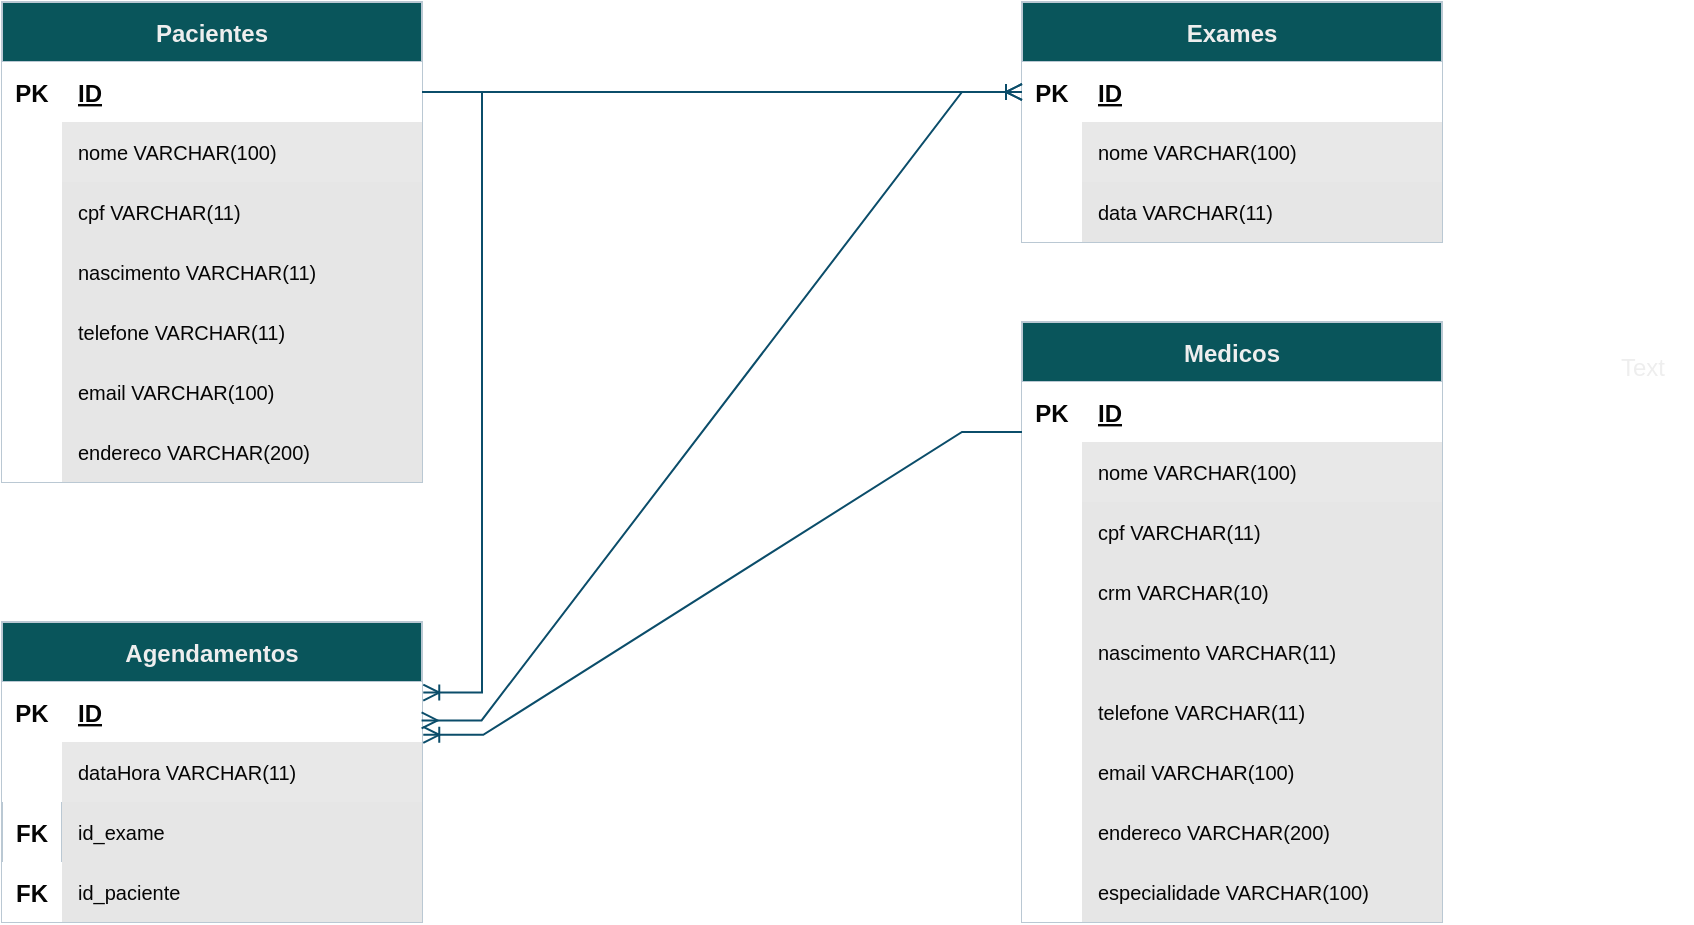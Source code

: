 <mxfile version="21.6.6" type="device">
  <diagram id="R2lEEEUBdFMjLlhIrx00" name="Page-1">
    <mxGraphModel dx="989" dy="530" grid="1" gridSize="10" guides="1" tooltips="1" connect="1" arrows="1" fold="1" page="1" pageScale="1" pageWidth="850" pageHeight="1100" math="0" shadow="0" extFonts="Permanent Marker^https://fonts.googleapis.com/css?family=Permanent+Marker">
      <root>
        <mxCell id="0" />
        <mxCell id="1" parent="0" />
        <mxCell id="C-vyLk0tnHw3VtMMgP7b-23" value="Pacientes" style="shape=table;startSize=30;container=1;collapsible=1;childLayout=tableLayout;fixedRows=1;rowLines=0;fontStyle=1;align=center;resizeLast=1;labelBackgroundColor=none;fillColor=#09555B;strokeColor=#BAC8D3;fontColor=#EEEEEE;" parent="1" vertex="1">
          <mxGeometry x="30" y="40" width="210" height="240" as="geometry">
            <mxRectangle x="30" y="40" width="100" height="30" as="alternateBounds" />
          </mxGeometry>
        </mxCell>
        <mxCell id="C-vyLk0tnHw3VtMMgP7b-24" value="" style="shape=partialRectangle;collapsible=0;dropTarget=0;pointerEvents=0;fillColor=none;points=[[0,0.5],[1,0.5]];portConstraint=eastwest;top=0;left=0;right=0;bottom=1;labelBackgroundColor=none;strokeColor=#BAC8D3;fontColor=#050505;" parent="C-vyLk0tnHw3VtMMgP7b-23" vertex="1">
          <mxGeometry y="30" width="210" height="30" as="geometry" />
        </mxCell>
        <mxCell id="C-vyLk0tnHw3VtMMgP7b-25" value="PK" style="shape=partialRectangle;overflow=hidden;connectable=0;fillColor=default;top=0;left=0;bottom=0;right=0;fontStyle=1;labelBackgroundColor=none;strokeColor=#BAC8D3;fontColor=#050505;" parent="C-vyLk0tnHw3VtMMgP7b-24" vertex="1">
          <mxGeometry width="30" height="30" as="geometry">
            <mxRectangle width="30" height="30" as="alternateBounds" />
          </mxGeometry>
        </mxCell>
        <mxCell id="C-vyLk0tnHw3VtMMgP7b-26" value="ID" style="shape=partialRectangle;overflow=hidden;connectable=0;fillColor=#FFFFFF;top=0;left=0;bottom=0;right=0;align=left;spacingLeft=6;fontStyle=5;labelBackgroundColor=none;strokeColor=#BAC8D3;fontColor=#030303;" parent="C-vyLk0tnHw3VtMMgP7b-24" vertex="1">
          <mxGeometry x="30" width="180" height="30" as="geometry">
            <mxRectangle width="180" height="30" as="alternateBounds" />
          </mxGeometry>
        </mxCell>
        <mxCell id="C-vyLk0tnHw3VtMMgP7b-27" value="" style="shape=partialRectangle;collapsible=0;dropTarget=0;pointerEvents=0;fillColor=none;points=[[0,0.5],[1,0.5]];portConstraint=eastwest;top=0;left=0;right=0;bottom=0;labelBackgroundColor=none;strokeColor=#BAC8D3;fontColor=#EEEEEE;" parent="C-vyLk0tnHw3VtMMgP7b-23" vertex="1">
          <mxGeometry y="60" width="210" height="30" as="geometry" />
        </mxCell>
        <mxCell id="C-vyLk0tnHw3VtMMgP7b-28" value="" style="shape=partialRectangle;overflow=hidden;connectable=0;fillColor=default;top=0;left=0;bottom=0;right=0;labelBackgroundColor=none;strokeColor=#BAC8D3;fontColor=#EEEEEE;" parent="C-vyLk0tnHw3VtMMgP7b-27" vertex="1">
          <mxGeometry width="30" height="30" as="geometry">
            <mxRectangle width="30" height="30" as="alternateBounds" />
          </mxGeometry>
        </mxCell>
        <mxCell id="C-vyLk0tnHw3VtMMgP7b-29" value="nome VARCHAR(100)" style="shape=partialRectangle;overflow=hidden;connectable=0;fillColor=#E8E8E8;top=0;left=0;bottom=0;right=0;align=left;spacingLeft=6;labelBackgroundColor=none;strokeColor=#BAC8D3;fontColor=#050505;labelBorderColor=none;strokeWidth=1;fontSize=10;" parent="C-vyLk0tnHw3VtMMgP7b-27" vertex="1">
          <mxGeometry x="30" width="180" height="30" as="geometry">
            <mxRectangle width="180" height="30" as="alternateBounds" />
          </mxGeometry>
        </mxCell>
        <mxCell id="qPftX9cF_MReuQcQceMw-24" value="" style="shape=partialRectangle;collapsible=0;dropTarget=0;pointerEvents=0;fillColor=none;points=[[0,0.5],[1,0.5]];portConstraint=eastwest;top=0;left=0;right=0;bottom=0;labelBackgroundColor=none;strokeColor=#BAC8D3;fontColor=#EEEEEE;" vertex="1" parent="C-vyLk0tnHw3VtMMgP7b-23">
          <mxGeometry y="90" width="210" height="30" as="geometry" />
        </mxCell>
        <mxCell id="qPftX9cF_MReuQcQceMw-25" value="" style="shape=partialRectangle;overflow=hidden;connectable=0;fillColor=default;top=0;left=0;bottom=0;right=0;labelBackgroundColor=none;strokeColor=#BAC8D3;fontColor=#EEEEEE;" vertex="1" parent="qPftX9cF_MReuQcQceMw-24">
          <mxGeometry width="30" height="30" as="geometry">
            <mxRectangle width="30" height="30" as="alternateBounds" />
          </mxGeometry>
        </mxCell>
        <mxCell id="qPftX9cF_MReuQcQceMw-26" value="cpf VARCHAR(11)" style="shape=partialRectangle;overflow=hidden;connectable=0;fillColor=#E6E6E6;top=0;left=0;bottom=0;right=0;align=left;spacingLeft=6;labelBackgroundColor=none;strokeColor=#CCCCCC;fontColor=#050505;fontSize=10;" vertex="1" parent="qPftX9cF_MReuQcQceMw-24">
          <mxGeometry x="30" width="180" height="30" as="geometry">
            <mxRectangle width="180" height="30" as="alternateBounds" />
          </mxGeometry>
        </mxCell>
        <mxCell id="qPftX9cF_MReuQcQceMw-30" value="" style="shape=partialRectangle;collapsible=0;dropTarget=0;pointerEvents=0;fillColor=none;points=[[0,0.5],[1,0.5]];portConstraint=eastwest;top=0;left=0;right=0;bottom=0;labelBackgroundColor=none;strokeColor=#BAC8D3;fontColor=#EEEEEE;" vertex="1" parent="C-vyLk0tnHw3VtMMgP7b-23">
          <mxGeometry y="120" width="210" height="30" as="geometry" />
        </mxCell>
        <mxCell id="qPftX9cF_MReuQcQceMw-31" value="" style="shape=partialRectangle;overflow=hidden;connectable=0;fillColor=default;top=0;left=0;bottom=0;right=0;labelBackgroundColor=none;strokeColor=#BAC8D3;fontColor=#EEEEEE;" vertex="1" parent="qPftX9cF_MReuQcQceMw-30">
          <mxGeometry width="30" height="30" as="geometry">
            <mxRectangle width="30" height="30" as="alternateBounds" />
          </mxGeometry>
        </mxCell>
        <mxCell id="qPftX9cF_MReuQcQceMw-32" value="nascimento VARCHAR(11)" style="shape=partialRectangle;overflow=hidden;connectable=0;fillColor=#E6E6E6;top=0;left=0;bottom=0;right=0;align=left;spacingLeft=6;labelBackgroundColor=none;strokeColor=#CCCCCC;fontColor=#050505;fontSize=10;" vertex="1" parent="qPftX9cF_MReuQcQceMw-30">
          <mxGeometry x="30" width="180" height="30" as="geometry">
            <mxRectangle width="180" height="30" as="alternateBounds" />
          </mxGeometry>
        </mxCell>
        <mxCell id="qPftX9cF_MReuQcQceMw-33" value="" style="shape=partialRectangle;collapsible=0;dropTarget=0;pointerEvents=0;fillColor=none;points=[[0,0.5],[1,0.5]];portConstraint=eastwest;top=0;left=0;right=0;bottom=0;labelBackgroundColor=none;strokeColor=#BAC8D3;fontColor=#EEEEEE;" vertex="1" parent="C-vyLk0tnHw3VtMMgP7b-23">
          <mxGeometry y="150" width="210" height="30" as="geometry" />
        </mxCell>
        <mxCell id="qPftX9cF_MReuQcQceMw-34" value="" style="shape=partialRectangle;overflow=hidden;connectable=0;fillColor=default;top=0;left=0;bottom=0;right=0;labelBackgroundColor=none;strokeColor=#BAC8D3;fontColor=#EEEEEE;" vertex="1" parent="qPftX9cF_MReuQcQceMw-33">
          <mxGeometry width="30" height="30" as="geometry">
            <mxRectangle width="30" height="30" as="alternateBounds" />
          </mxGeometry>
        </mxCell>
        <mxCell id="qPftX9cF_MReuQcQceMw-35" value="telefone VARCHAR(11)" style="shape=partialRectangle;overflow=hidden;connectable=0;fillColor=#E6E6E6;top=0;left=0;bottom=0;right=0;align=left;spacingLeft=6;labelBackgroundColor=none;strokeColor=#CCCCCC;fontColor=#050505;fontSize=10;" vertex="1" parent="qPftX9cF_MReuQcQceMw-33">
          <mxGeometry x="30" width="180" height="30" as="geometry">
            <mxRectangle width="180" height="30" as="alternateBounds" />
          </mxGeometry>
        </mxCell>
        <mxCell id="qPftX9cF_MReuQcQceMw-36" value="" style="shape=partialRectangle;collapsible=0;dropTarget=0;pointerEvents=0;fillColor=none;points=[[0,0.5],[1,0.5]];portConstraint=eastwest;top=0;left=0;right=0;bottom=0;labelBackgroundColor=none;strokeColor=#BAC8D3;fontColor=#EEEEEE;" vertex="1" parent="C-vyLk0tnHw3VtMMgP7b-23">
          <mxGeometry y="180" width="210" height="30" as="geometry" />
        </mxCell>
        <mxCell id="qPftX9cF_MReuQcQceMw-37" value="" style="shape=partialRectangle;overflow=hidden;connectable=0;fillColor=default;top=0;left=0;bottom=0;right=0;labelBackgroundColor=none;strokeColor=#BAC8D3;fontColor=#EEEEEE;" vertex="1" parent="qPftX9cF_MReuQcQceMw-36">
          <mxGeometry width="30" height="30" as="geometry">
            <mxRectangle width="30" height="30" as="alternateBounds" />
          </mxGeometry>
        </mxCell>
        <mxCell id="qPftX9cF_MReuQcQceMw-38" value="email VARCHAR(100)" style="shape=partialRectangle;overflow=hidden;connectable=0;fillColor=#E6E6E6;top=0;left=0;bottom=0;right=0;align=left;spacingLeft=6;labelBackgroundColor=none;strokeColor=#CCCCCC;fontColor=#050505;fontSize=10;" vertex="1" parent="qPftX9cF_MReuQcQceMw-36">
          <mxGeometry x="30" width="180" height="30" as="geometry">
            <mxRectangle width="180" height="30" as="alternateBounds" />
          </mxGeometry>
        </mxCell>
        <mxCell id="qPftX9cF_MReuQcQceMw-39" value="" style="shape=partialRectangle;collapsible=0;dropTarget=0;pointerEvents=0;fillColor=none;points=[[0,0.5],[1,0.5]];portConstraint=eastwest;top=0;left=0;right=0;bottom=0;labelBackgroundColor=none;strokeColor=#BAC8D3;fontColor=#EEEEEE;" vertex="1" parent="C-vyLk0tnHw3VtMMgP7b-23">
          <mxGeometry y="210" width="210" height="30" as="geometry" />
        </mxCell>
        <mxCell id="qPftX9cF_MReuQcQceMw-40" value="" style="shape=partialRectangle;overflow=hidden;connectable=0;fillColor=default;top=0;left=0;bottom=0;right=0;labelBackgroundColor=none;strokeColor=#BAC8D3;fontColor=#EEEEEE;" vertex="1" parent="qPftX9cF_MReuQcQceMw-39">
          <mxGeometry width="30" height="30" as="geometry">
            <mxRectangle width="30" height="30" as="alternateBounds" />
          </mxGeometry>
        </mxCell>
        <mxCell id="qPftX9cF_MReuQcQceMw-41" value="endereco VARCHAR(200)" style="shape=partialRectangle;overflow=hidden;connectable=0;fillColor=#E6E6E6;top=0;left=0;bottom=0;right=0;align=left;spacingLeft=6;labelBackgroundColor=none;strokeColor=#CCCCCC;fontColor=#050505;fontSize=10;" vertex="1" parent="qPftX9cF_MReuQcQceMw-39">
          <mxGeometry x="30" width="180" height="30" as="geometry">
            <mxRectangle width="180" height="30" as="alternateBounds" />
          </mxGeometry>
        </mxCell>
        <mxCell id="qPftX9cF_MReuQcQceMw-42" value="Exames" style="shape=table;startSize=30;container=1;collapsible=1;childLayout=tableLayout;fixedRows=1;rowLines=0;fontStyle=1;align=center;resizeLast=1;labelBackgroundColor=none;fillColor=#09555B;strokeColor=#BAC8D3;fontColor=#EEEEEE;" vertex="1" parent="1">
          <mxGeometry x="540" y="40" width="210" height="120" as="geometry">
            <mxRectangle x="540" y="40" width="100" height="30" as="alternateBounds" />
          </mxGeometry>
        </mxCell>
        <mxCell id="qPftX9cF_MReuQcQceMw-43" value="" style="shape=partialRectangle;collapsible=0;dropTarget=0;pointerEvents=0;fillColor=none;points=[[0,0.5],[1,0.5]];portConstraint=eastwest;top=0;left=0;right=0;bottom=1;labelBackgroundColor=none;strokeColor=#BAC8D3;fontColor=#050505;" vertex="1" parent="qPftX9cF_MReuQcQceMw-42">
          <mxGeometry y="30" width="210" height="30" as="geometry" />
        </mxCell>
        <mxCell id="qPftX9cF_MReuQcQceMw-44" value="PK" style="shape=partialRectangle;overflow=hidden;connectable=0;fillColor=default;top=0;left=0;bottom=0;right=0;fontStyle=1;labelBackgroundColor=none;strokeColor=#BAC8D3;fontColor=#050505;" vertex="1" parent="qPftX9cF_MReuQcQceMw-43">
          <mxGeometry width="30" height="30" as="geometry">
            <mxRectangle width="30" height="30" as="alternateBounds" />
          </mxGeometry>
        </mxCell>
        <mxCell id="qPftX9cF_MReuQcQceMw-45" value="ID" style="shape=partialRectangle;overflow=hidden;connectable=0;fillColor=default;top=0;left=0;bottom=0;right=0;align=left;spacingLeft=6;fontStyle=5;labelBackgroundColor=none;strokeColor=#BAC8D3;fontColor=#030303;" vertex="1" parent="qPftX9cF_MReuQcQceMw-43">
          <mxGeometry x="30" width="180" height="30" as="geometry">
            <mxRectangle width="180" height="30" as="alternateBounds" />
          </mxGeometry>
        </mxCell>
        <mxCell id="qPftX9cF_MReuQcQceMw-46" value="" style="shape=partialRectangle;collapsible=0;dropTarget=0;pointerEvents=0;fillColor=none;points=[[0,0.5],[1,0.5]];portConstraint=eastwest;top=0;left=0;right=0;bottom=0;labelBackgroundColor=none;strokeColor=#BAC8D3;fontColor=#EEEEEE;" vertex="1" parent="qPftX9cF_MReuQcQceMw-42">
          <mxGeometry y="60" width="210" height="30" as="geometry" />
        </mxCell>
        <mxCell id="qPftX9cF_MReuQcQceMw-47" value="" style="shape=partialRectangle;overflow=hidden;connectable=0;fillColor=default;top=0;left=0;bottom=0;right=0;labelBackgroundColor=none;strokeColor=#BAC8D3;fontColor=#EEEEEE;" vertex="1" parent="qPftX9cF_MReuQcQceMw-46">
          <mxGeometry width="30" height="30" as="geometry">
            <mxRectangle width="30" height="30" as="alternateBounds" />
          </mxGeometry>
        </mxCell>
        <mxCell id="qPftX9cF_MReuQcQceMw-48" value="nome VARCHAR(100)" style="shape=partialRectangle;overflow=hidden;connectable=0;fillColor=#E8E8E8;top=0;left=0;bottom=0;right=0;align=left;spacingLeft=6;labelBackgroundColor=none;strokeColor=#BAC8D3;fontColor=#050505;labelBorderColor=none;strokeWidth=1;fontSize=10;" vertex="1" parent="qPftX9cF_MReuQcQceMw-46">
          <mxGeometry x="30" width="180" height="30" as="geometry">
            <mxRectangle width="180" height="30" as="alternateBounds" />
          </mxGeometry>
        </mxCell>
        <mxCell id="qPftX9cF_MReuQcQceMw-49" value="" style="shape=partialRectangle;collapsible=0;dropTarget=0;pointerEvents=0;fillColor=none;points=[[0,0.5],[1,0.5]];portConstraint=eastwest;top=0;left=0;right=0;bottom=0;labelBackgroundColor=none;strokeColor=#BAC8D3;fontColor=#EEEEEE;" vertex="1" parent="qPftX9cF_MReuQcQceMw-42">
          <mxGeometry y="90" width="210" height="30" as="geometry" />
        </mxCell>
        <mxCell id="qPftX9cF_MReuQcQceMw-50" value="" style="shape=partialRectangle;overflow=hidden;connectable=0;fillColor=default;top=0;left=0;bottom=0;right=0;labelBackgroundColor=none;strokeColor=#BAC8D3;fontColor=#EEEEEE;" vertex="1" parent="qPftX9cF_MReuQcQceMw-49">
          <mxGeometry width="30" height="30" as="geometry">
            <mxRectangle width="30" height="30" as="alternateBounds" />
          </mxGeometry>
        </mxCell>
        <mxCell id="qPftX9cF_MReuQcQceMw-51" value="data VARCHAR(11)" style="shape=partialRectangle;overflow=hidden;connectable=0;fillColor=#E6E6E6;top=0;left=0;bottom=0;right=0;align=left;spacingLeft=6;labelBackgroundColor=none;strokeColor=#CCCCCC;fontColor=#050505;fontSize=10;" vertex="1" parent="qPftX9cF_MReuQcQceMw-49">
          <mxGeometry x="30" width="180" height="30" as="geometry">
            <mxRectangle width="180" height="30" as="alternateBounds" />
          </mxGeometry>
        </mxCell>
        <mxCell id="qPftX9cF_MReuQcQceMw-74" value="Medicos" style="shape=table;startSize=30;container=1;collapsible=1;childLayout=tableLayout;fixedRows=1;rowLines=0;fontStyle=1;align=center;resizeLast=1;labelBackgroundColor=none;fillColor=#09555B;strokeColor=#BAC8D3;fontColor=#EEEEEE;" vertex="1" parent="1">
          <mxGeometry x="540" y="200" width="210" height="300" as="geometry">
            <mxRectangle x="540" y="200" width="100" height="30" as="alternateBounds" />
          </mxGeometry>
        </mxCell>
        <mxCell id="qPftX9cF_MReuQcQceMw-75" value="" style="shape=partialRectangle;collapsible=0;dropTarget=0;pointerEvents=0;fillColor=none;points=[[0,0.5],[1,0.5]];portConstraint=eastwest;top=0;left=0;right=0;bottom=1;labelBackgroundColor=none;strokeColor=#BAC8D3;fontColor=#050505;" vertex="1" parent="qPftX9cF_MReuQcQceMw-74">
          <mxGeometry y="30" width="210" height="30" as="geometry" />
        </mxCell>
        <mxCell id="qPftX9cF_MReuQcQceMw-76" value="PK" style="shape=partialRectangle;overflow=hidden;connectable=0;fillColor=default;top=0;left=0;bottom=0;right=0;fontStyle=1;labelBackgroundColor=none;strokeColor=#BAC8D3;fontColor=#050505;" vertex="1" parent="qPftX9cF_MReuQcQceMw-75">
          <mxGeometry width="30" height="30" as="geometry">
            <mxRectangle width="30" height="30" as="alternateBounds" />
          </mxGeometry>
        </mxCell>
        <mxCell id="qPftX9cF_MReuQcQceMw-77" value="ID" style="shape=partialRectangle;overflow=hidden;connectable=0;fillColor=#FFFFFF;top=0;left=0;bottom=0;right=0;align=left;spacingLeft=6;fontStyle=5;labelBackgroundColor=none;strokeColor=#BAC8D3;fontColor=#030303;" vertex="1" parent="qPftX9cF_MReuQcQceMw-75">
          <mxGeometry x="30" width="180" height="30" as="geometry">
            <mxRectangle width="180" height="30" as="alternateBounds" />
          </mxGeometry>
        </mxCell>
        <mxCell id="qPftX9cF_MReuQcQceMw-78" value="" style="shape=partialRectangle;collapsible=0;dropTarget=0;pointerEvents=0;fillColor=none;points=[[0,0.5],[1,0.5]];portConstraint=eastwest;top=0;left=0;right=0;bottom=0;labelBackgroundColor=none;strokeColor=#BAC8D3;fontColor=#EEEEEE;" vertex="1" parent="qPftX9cF_MReuQcQceMw-74">
          <mxGeometry y="60" width="210" height="30" as="geometry" />
        </mxCell>
        <mxCell id="qPftX9cF_MReuQcQceMw-79" value="" style="shape=partialRectangle;overflow=hidden;connectable=0;fillColor=default;top=0;left=0;bottom=0;right=0;labelBackgroundColor=none;strokeColor=#BAC8D3;fontColor=#EEEEEE;" vertex="1" parent="qPftX9cF_MReuQcQceMw-78">
          <mxGeometry width="30" height="30" as="geometry">
            <mxRectangle width="30" height="30" as="alternateBounds" />
          </mxGeometry>
        </mxCell>
        <mxCell id="qPftX9cF_MReuQcQceMw-80" value="nome VARCHAR(100)" style="shape=partialRectangle;overflow=hidden;connectable=0;fillColor=#E8E8E8;top=0;left=0;bottom=0;right=0;align=left;spacingLeft=6;labelBackgroundColor=none;strokeColor=#BAC8D3;fontColor=#050505;labelBorderColor=none;strokeWidth=1;fontSize=10;" vertex="1" parent="qPftX9cF_MReuQcQceMw-78">
          <mxGeometry x="30" width="180" height="30" as="geometry">
            <mxRectangle width="180" height="30" as="alternateBounds" />
          </mxGeometry>
        </mxCell>
        <mxCell id="qPftX9cF_MReuQcQceMw-81" value="" style="shape=partialRectangle;collapsible=0;dropTarget=0;pointerEvents=0;fillColor=none;points=[[0,0.5],[1,0.5]];portConstraint=eastwest;top=0;left=0;right=0;bottom=0;labelBackgroundColor=none;strokeColor=#BAC8D3;fontColor=#EEEEEE;" vertex="1" parent="qPftX9cF_MReuQcQceMw-74">
          <mxGeometry y="90" width="210" height="30" as="geometry" />
        </mxCell>
        <mxCell id="qPftX9cF_MReuQcQceMw-82" value="" style="shape=partialRectangle;overflow=hidden;connectable=0;fillColor=default;top=0;left=0;bottom=0;right=0;labelBackgroundColor=none;strokeColor=#BAC8D3;fontColor=#EEEEEE;" vertex="1" parent="qPftX9cF_MReuQcQceMw-81">
          <mxGeometry width="30" height="30" as="geometry">
            <mxRectangle width="30" height="30" as="alternateBounds" />
          </mxGeometry>
        </mxCell>
        <mxCell id="qPftX9cF_MReuQcQceMw-83" value="cpf VARCHAR(11)" style="shape=partialRectangle;overflow=hidden;connectable=0;fillColor=#E6E6E6;top=0;left=0;bottom=0;right=0;align=left;spacingLeft=6;labelBackgroundColor=none;strokeColor=#CCCCCC;fontColor=#050505;fontSize=10;" vertex="1" parent="qPftX9cF_MReuQcQceMw-81">
          <mxGeometry x="30" width="180" height="30" as="geometry">
            <mxRectangle width="180" height="30" as="alternateBounds" />
          </mxGeometry>
        </mxCell>
        <mxCell id="qPftX9cF_MReuQcQceMw-96" value="" style="shape=partialRectangle;collapsible=0;dropTarget=0;pointerEvents=0;fillColor=none;points=[[0,0.5],[1,0.5]];portConstraint=eastwest;top=0;left=0;right=0;bottom=0;labelBackgroundColor=none;strokeColor=#BAC8D3;fontColor=#EEEEEE;" vertex="1" parent="qPftX9cF_MReuQcQceMw-74">
          <mxGeometry y="120" width="210" height="30" as="geometry" />
        </mxCell>
        <mxCell id="qPftX9cF_MReuQcQceMw-97" value="" style="shape=partialRectangle;overflow=hidden;connectable=0;fillColor=default;top=0;left=0;bottom=0;right=0;labelBackgroundColor=none;strokeColor=#BAC8D3;fontColor=#EEEEEE;" vertex="1" parent="qPftX9cF_MReuQcQceMw-96">
          <mxGeometry width="30" height="30" as="geometry">
            <mxRectangle width="30" height="30" as="alternateBounds" />
          </mxGeometry>
        </mxCell>
        <mxCell id="qPftX9cF_MReuQcQceMw-98" value="crm VARCHAR(10)" style="shape=partialRectangle;overflow=hidden;connectable=0;fillColor=#E6E6E6;top=0;left=0;bottom=0;right=0;align=left;spacingLeft=6;labelBackgroundColor=none;strokeColor=#CCCCCC;fontColor=#050505;fontSize=10;" vertex="1" parent="qPftX9cF_MReuQcQceMw-96">
          <mxGeometry x="30" width="180" height="30" as="geometry">
            <mxRectangle width="180" height="30" as="alternateBounds" />
          </mxGeometry>
        </mxCell>
        <mxCell id="qPftX9cF_MReuQcQceMw-84" value="" style="shape=partialRectangle;collapsible=0;dropTarget=0;pointerEvents=0;fillColor=none;points=[[0,0.5],[1,0.5]];portConstraint=eastwest;top=0;left=0;right=0;bottom=0;labelBackgroundColor=none;strokeColor=#BAC8D3;fontColor=#EEEEEE;" vertex="1" parent="qPftX9cF_MReuQcQceMw-74">
          <mxGeometry y="150" width="210" height="30" as="geometry" />
        </mxCell>
        <mxCell id="qPftX9cF_MReuQcQceMw-85" value="" style="shape=partialRectangle;overflow=hidden;connectable=0;fillColor=default;top=0;left=0;bottom=0;right=0;labelBackgroundColor=none;strokeColor=#BAC8D3;fontColor=#EEEEEE;" vertex="1" parent="qPftX9cF_MReuQcQceMw-84">
          <mxGeometry width="30" height="30" as="geometry">
            <mxRectangle width="30" height="30" as="alternateBounds" />
          </mxGeometry>
        </mxCell>
        <mxCell id="qPftX9cF_MReuQcQceMw-86" value="nascimento VARCHAR(11)" style="shape=partialRectangle;overflow=hidden;connectable=0;fillColor=#E6E6E6;top=0;left=0;bottom=0;right=0;align=left;spacingLeft=6;labelBackgroundColor=none;strokeColor=#CCCCCC;fontColor=#050505;fontSize=10;" vertex="1" parent="qPftX9cF_MReuQcQceMw-84">
          <mxGeometry x="30" width="180" height="30" as="geometry">
            <mxRectangle width="180" height="30" as="alternateBounds" />
          </mxGeometry>
        </mxCell>
        <mxCell id="qPftX9cF_MReuQcQceMw-87" value="" style="shape=partialRectangle;collapsible=0;dropTarget=0;pointerEvents=0;fillColor=none;points=[[0,0.5],[1,0.5]];portConstraint=eastwest;top=0;left=0;right=0;bottom=0;labelBackgroundColor=none;strokeColor=#BAC8D3;fontColor=#EEEEEE;" vertex="1" parent="qPftX9cF_MReuQcQceMw-74">
          <mxGeometry y="180" width="210" height="30" as="geometry" />
        </mxCell>
        <mxCell id="qPftX9cF_MReuQcQceMw-88" value="" style="shape=partialRectangle;overflow=hidden;connectable=0;fillColor=default;top=0;left=0;bottom=0;right=0;labelBackgroundColor=none;strokeColor=#BAC8D3;fontColor=#EEEEEE;" vertex="1" parent="qPftX9cF_MReuQcQceMw-87">
          <mxGeometry width="30" height="30" as="geometry">
            <mxRectangle width="30" height="30" as="alternateBounds" />
          </mxGeometry>
        </mxCell>
        <mxCell id="qPftX9cF_MReuQcQceMw-89" value="telefone VARCHAR(11)" style="shape=partialRectangle;overflow=hidden;connectable=0;fillColor=#E6E6E6;top=0;left=0;bottom=0;right=0;align=left;spacingLeft=6;labelBackgroundColor=none;strokeColor=#CCCCCC;fontColor=#050505;fontSize=10;" vertex="1" parent="qPftX9cF_MReuQcQceMw-87">
          <mxGeometry x="30" width="180" height="30" as="geometry">
            <mxRectangle width="180" height="30" as="alternateBounds" />
          </mxGeometry>
        </mxCell>
        <mxCell id="qPftX9cF_MReuQcQceMw-90" value="" style="shape=partialRectangle;collapsible=0;dropTarget=0;pointerEvents=0;fillColor=none;points=[[0,0.5],[1,0.5]];portConstraint=eastwest;top=0;left=0;right=0;bottom=0;labelBackgroundColor=none;strokeColor=#BAC8D3;fontColor=#EEEEEE;" vertex="1" parent="qPftX9cF_MReuQcQceMw-74">
          <mxGeometry y="210" width="210" height="30" as="geometry" />
        </mxCell>
        <mxCell id="qPftX9cF_MReuQcQceMw-91" value="" style="shape=partialRectangle;overflow=hidden;connectable=0;fillColor=default;top=0;left=0;bottom=0;right=0;labelBackgroundColor=none;strokeColor=#BAC8D3;fontColor=#EEEEEE;" vertex="1" parent="qPftX9cF_MReuQcQceMw-90">
          <mxGeometry width="30" height="30" as="geometry">
            <mxRectangle width="30" height="30" as="alternateBounds" />
          </mxGeometry>
        </mxCell>
        <mxCell id="qPftX9cF_MReuQcQceMw-92" value="email VARCHAR(100)" style="shape=partialRectangle;overflow=hidden;connectable=0;fillColor=#E6E6E6;top=0;left=0;bottom=0;right=0;align=left;spacingLeft=6;labelBackgroundColor=none;strokeColor=#CCCCCC;fontColor=#050505;fontSize=10;" vertex="1" parent="qPftX9cF_MReuQcQceMw-90">
          <mxGeometry x="30" width="180" height="30" as="geometry">
            <mxRectangle width="180" height="30" as="alternateBounds" />
          </mxGeometry>
        </mxCell>
        <mxCell id="qPftX9cF_MReuQcQceMw-93" value="" style="shape=partialRectangle;collapsible=0;dropTarget=0;pointerEvents=0;fillColor=none;points=[[0,0.5],[1,0.5]];portConstraint=eastwest;top=0;left=0;right=0;bottom=0;labelBackgroundColor=none;strokeColor=#BAC8D3;fontColor=#EEEEEE;" vertex="1" parent="qPftX9cF_MReuQcQceMw-74">
          <mxGeometry y="240" width="210" height="30" as="geometry" />
        </mxCell>
        <mxCell id="qPftX9cF_MReuQcQceMw-94" value="" style="shape=partialRectangle;overflow=hidden;connectable=0;fillColor=default;top=0;left=0;bottom=0;right=0;labelBackgroundColor=none;strokeColor=#BAC8D3;fontColor=#EEEEEE;" vertex="1" parent="qPftX9cF_MReuQcQceMw-93">
          <mxGeometry width="30" height="30" as="geometry">
            <mxRectangle width="30" height="30" as="alternateBounds" />
          </mxGeometry>
        </mxCell>
        <mxCell id="qPftX9cF_MReuQcQceMw-95" value="endereco VARCHAR(200)" style="shape=partialRectangle;overflow=hidden;connectable=0;fillColor=#E6E6E6;top=0;left=0;bottom=0;right=0;align=left;spacingLeft=6;labelBackgroundColor=none;strokeColor=#CCCCCC;fontColor=#050505;fontSize=10;" vertex="1" parent="qPftX9cF_MReuQcQceMw-93">
          <mxGeometry x="30" width="180" height="30" as="geometry">
            <mxRectangle width="180" height="30" as="alternateBounds" />
          </mxGeometry>
        </mxCell>
        <mxCell id="qPftX9cF_MReuQcQceMw-99" value="" style="shape=partialRectangle;collapsible=0;dropTarget=0;pointerEvents=0;fillColor=none;points=[[0,0.5],[1,0.5]];portConstraint=eastwest;top=0;left=0;right=0;bottom=0;labelBackgroundColor=none;strokeColor=#BAC8D3;fontColor=#EEEEEE;" vertex="1" parent="qPftX9cF_MReuQcQceMw-74">
          <mxGeometry y="270" width="210" height="30" as="geometry" />
        </mxCell>
        <mxCell id="qPftX9cF_MReuQcQceMw-100" value="" style="shape=partialRectangle;overflow=hidden;connectable=0;fillColor=default;top=0;left=0;bottom=0;right=0;labelBackgroundColor=none;strokeColor=#BAC8D3;fontColor=#EEEEEE;" vertex="1" parent="qPftX9cF_MReuQcQceMw-99">
          <mxGeometry width="30" height="30" as="geometry">
            <mxRectangle width="30" height="30" as="alternateBounds" />
          </mxGeometry>
        </mxCell>
        <mxCell id="qPftX9cF_MReuQcQceMw-101" value="especialidade VARCHAR(100)" style="shape=partialRectangle;overflow=hidden;connectable=0;fillColor=#E6E6E6;top=0;left=0;bottom=0;right=0;align=left;spacingLeft=6;labelBackgroundColor=none;strokeColor=#CCCCCC;fontColor=#050505;fontSize=10;" vertex="1" parent="qPftX9cF_MReuQcQceMw-99">
          <mxGeometry x="30" width="180" height="30" as="geometry">
            <mxRectangle width="180" height="30" as="alternateBounds" />
          </mxGeometry>
        </mxCell>
        <mxCell id="qPftX9cF_MReuQcQceMw-113" value="" style="group" vertex="1" connectable="0" parent="1">
          <mxGeometry x="30" y="350" width="210" height="150" as="geometry" />
        </mxCell>
        <mxCell id="qPftX9cF_MReuQcQceMw-112" value="FK" style="shape=partialRectangle;overflow=hidden;connectable=0;fillColor=default;top=0;left=0;bottom=0;right=0;fontStyle=1;labelBackgroundColor=none;strokeColor=#BAC8D3;fontColor=#050505;" vertex="1" parent="qPftX9cF_MReuQcQceMw-113">
          <mxGeometry y="90" width="30" height="30" as="geometry">
            <mxRectangle width="30" height="30" as="alternateBounds" />
          </mxGeometry>
        </mxCell>
        <mxCell id="qPftX9cF_MReuQcQceMw-118" value="" style="group" vertex="1" connectable="0" parent="qPftX9cF_MReuQcQceMw-113">
          <mxGeometry width="210" height="150" as="geometry" />
        </mxCell>
        <mxCell id="qPftX9cF_MReuQcQceMw-148" value="" style="group" vertex="1" connectable="0" parent="qPftX9cF_MReuQcQceMw-118">
          <mxGeometry width="210" height="150" as="geometry" />
        </mxCell>
        <mxCell id="qPftX9cF_MReuQcQceMw-102" value="Agendamentos" style="shape=table;startSize=30;container=1;collapsible=1;childLayout=tableLayout;fixedRows=1;rowLines=0;fontStyle=1;align=center;resizeLast=1;labelBackgroundColor=none;fillColor=#09555B;strokeColor=#BAC8D3;fontColor=#EEEEEE;" vertex="1" parent="qPftX9cF_MReuQcQceMw-148">
          <mxGeometry width="210" height="150" as="geometry">
            <mxRectangle width="100" height="30" as="alternateBounds" />
          </mxGeometry>
        </mxCell>
        <mxCell id="qPftX9cF_MReuQcQceMw-103" value="" style="shape=partialRectangle;collapsible=0;dropTarget=0;pointerEvents=0;fillColor=none;points=[[0,0.5],[1,0.5]];portConstraint=eastwest;top=0;left=0;right=0;bottom=1;labelBackgroundColor=none;strokeColor=#BAC8D3;fontColor=#050505;" vertex="1" parent="qPftX9cF_MReuQcQceMw-102">
          <mxGeometry y="30" width="210" height="30" as="geometry" />
        </mxCell>
        <mxCell id="qPftX9cF_MReuQcQceMw-104" value="PK" style="shape=partialRectangle;overflow=hidden;connectable=0;fillColor=default;top=0;left=0;bottom=0;right=0;fontStyle=1;labelBackgroundColor=none;strokeColor=#BAC8D3;fontColor=#050505;" vertex="1" parent="qPftX9cF_MReuQcQceMw-103">
          <mxGeometry width="30" height="30" as="geometry">
            <mxRectangle width="30" height="30" as="alternateBounds" />
          </mxGeometry>
        </mxCell>
        <mxCell id="qPftX9cF_MReuQcQceMw-105" value="ID" style="shape=partialRectangle;overflow=hidden;connectable=0;fillColor=default;top=0;left=0;bottom=0;right=0;align=left;spacingLeft=6;fontStyle=5;labelBackgroundColor=none;strokeColor=#BAC8D3;fontColor=#030303;" vertex="1" parent="qPftX9cF_MReuQcQceMw-103">
          <mxGeometry x="30" width="180" height="30" as="geometry">
            <mxRectangle width="180" height="30" as="alternateBounds" />
          </mxGeometry>
        </mxCell>
        <mxCell id="qPftX9cF_MReuQcQceMw-106" value="" style="shape=partialRectangle;collapsible=0;dropTarget=0;pointerEvents=0;fillColor=none;points=[[0,0.5],[1,0.5]];portConstraint=eastwest;top=0;left=0;right=0;bottom=0;labelBackgroundColor=none;strokeColor=#BAC8D3;fontColor=#EEEEEE;" vertex="1" parent="qPftX9cF_MReuQcQceMw-102">
          <mxGeometry y="60" width="210" height="30" as="geometry" />
        </mxCell>
        <mxCell id="qPftX9cF_MReuQcQceMw-107" value="" style="shape=partialRectangle;overflow=hidden;connectable=0;fillColor=default;top=0;left=0;bottom=0;right=0;labelBackgroundColor=none;strokeColor=#BAC8D3;fontColor=#EEEEEE;" vertex="1" parent="qPftX9cF_MReuQcQceMw-106">
          <mxGeometry width="30" height="30" as="geometry">
            <mxRectangle width="30" height="30" as="alternateBounds" />
          </mxGeometry>
        </mxCell>
        <mxCell id="qPftX9cF_MReuQcQceMw-108" value="dataHora VARCHAR(11)" style="shape=partialRectangle;overflow=hidden;connectable=0;fillColor=#E8E8E8;top=0;left=0;bottom=0;right=0;align=left;spacingLeft=6;labelBackgroundColor=none;strokeColor=#BAC8D3;fontColor=#050505;labelBorderColor=none;strokeWidth=1;fontSize=10;" vertex="1" parent="qPftX9cF_MReuQcQceMw-106">
          <mxGeometry x="30" width="180" height="30" as="geometry">
            <mxRectangle width="180" height="30" as="alternateBounds" />
          </mxGeometry>
        </mxCell>
        <mxCell id="qPftX9cF_MReuQcQceMw-109" value="" style="shape=partialRectangle;collapsible=0;dropTarget=0;pointerEvents=0;fillColor=none;points=[[0,0.5],[1,0.5]];portConstraint=eastwest;top=0;left=0;right=0;bottom=0;labelBackgroundColor=none;strokeColor=#BAC8D3;fontColor=#EEEEEE;" vertex="1" parent="qPftX9cF_MReuQcQceMw-102">
          <mxGeometry y="90" width="210" height="30" as="geometry" />
        </mxCell>
        <mxCell id="qPftX9cF_MReuQcQceMw-110" value="" style="shape=partialRectangle;overflow=hidden;connectable=0;fillColor=none;top=0;left=0;bottom=0;right=0;labelBackgroundColor=none;strokeColor=#BAC8D3;fontColor=#EEEEEE;" vertex="1" parent="qPftX9cF_MReuQcQceMw-109">
          <mxGeometry width="30" height="30" as="geometry">
            <mxRectangle width="30" height="30" as="alternateBounds" />
          </mxGeometry>
        </mxCell>
        <mxCell id="qPftX9cF_MReuQcQceMw-111" value="id_exame" style="shape=partialRectangle;overflow=hidden;connectable=0;fillColor=#E6E6E6;top=0;left=0;bottom=0;right=0;align=left;spacingLeft=6;labelBackgroundColor=none;strokeColor=#CCCCCC;fontColor=#050505;fontSize=10;" vertex="1" parent="qPftX9cF_MReuQcQceMw-109">
          <mxGeometry x="30" width="180" height="30" as="geometry">
            <mxRectangle width="180" height="30" as="alternateBounds" />
          </mxGeometry>
        </mxCell>
        <mxCell id="qPftX9cF_MReuQcQceMw-114" value="" style="shape=partialRectangle;collapsible=0;dropTarget=0;pointerEvents=0;fillColor=none;points=[[0,0.5],[1,0.5]];portConstraint=eastwest;top=0;left=0;right=0;bottom=0;labelBackgroundColor=none;strokeColor=#BAC8D3;fontColor=#EEEEEE;" vertex="1" parent="qPftX9cF_MReuQcQceMw-102">
          <mxGeometry y="120" width="210" height="30" as="geometry" />
        </mxCell>
        <mxCell id="qPftX9cF_MReuQcQceMw-115" value="" style="shape=partialRectangle;overflow=hidden;connectable=0;fillColor=none;top=0;left=0;bottom=0;right=0;labelBackgroundColor=none;strokeColor=#BAC8D3;fontColor=#EEEEEE;" vertex="1" parent="qPftX9cF_MReuQcQceMw-114">
          <mxGeometry width="30" height="30" as="geometry">
            <mxRectangle width="30" height="30" as="alternateBounds" />
          </mxGeometry>
        </mxCell>
        <mxCell id="qPftX9cF_MReuQcQceMw-116" value="id_paciente" style="shape=partialRectangle;overflow=hidden;connectable=0;fillColor=#E6E6E6;top=0;left=0;bottom=0;right=0;align=left;spacingLeft=6;labelBackgroundColor=none;strokeColor=#CCCCCC;fontColor=#050505;fontSize=10;" vertex="1" parent="qPftX9cF_MReuQcQceMw-114">
          <mxGeometry x="30" width="180" height="30" as="geometry">
            <mxRectangle width="180" height="30" as="alternateBounds" />
          </mxGeometry>
        </mxCell>
        <mxCell id="qPftX9cF_MReuQcQceMw-117" value="FK" style="shape=partialRectangle;overflow=hidden;connectable=0;fillColor=default;top=0;left=0;bottom=0;right=0;fontStyle=1;labelBackgroundColor=none;strokeColor=#BAC8D3;fontColor=#050505;" vertex="1" parent="qPftX9cF_MReuQcQceMw-148">
          <mxGeometry y="120" width="30" height="30" as="geometry">
            <mxRectangle width="30" height="30" as="alternateBounds" />
          </mxGeometry>
        </mxCell>
        <mxCell id="qPftX9cF_MReuQcQceMw-119" value="Text" style="text;html=1;align=center;verticalAlign=middle;resizable=0;points=[];autosize=1;strokeColor=none;fillColor=none;fontColor=#EEEEEE;" vertex="1" parent="1">
          <mxGeometry x="825" y="208" width="50" height="30" as="geometry" />
        </mxCell>
        <mxCell id="qPftX9cF_MReuQcQceMw-125" value="" style="edgeStyle=entityRelationEdgeStyle;fontSize=12;html=1;endArrow=ERoneToMany;rounded=0;strokeColor=#0B4D6A;entryX=0;entryY=0.5;entryDx=0;entryDy=0;exitX=1;exitY=0.5;exitDx=0;exitDy=0;" edge="1" parent="1" source="C-vyLk0tnHw3VtMMgP7b-24" target="qPftX9cF_MReuQcQceMw-43">
          <mxGeometry width="100" height="100" relative="1" as="geometry">
            <mxPoint x="281" y="85" as="sourcePoint" />
            <mxPoint x="432.31" y="155.68" as="targetPoint" />
          </mxGeometry>
        </mxCell>
        <mxCell id="qPftX9cF_MReuQcQceMw-129" value="" style="edgeStyle=entityRelationEdgeStyle;fontSize=12;html=1;endArrow=ERoneToMany;rounded=0;strokeColor=#0B4D6A;exitX=0;exitY=0.833;exitDx=0;exitDy=0;entryX=1.003;entryY=0.881;entryDx=0;entryDy=0;entryPerimeter=0;exitPerimeter=0;" edge="1" parent="1" source="qPftX9cF_MReuQcQceMw-75" target="qPftX9cF_MReuQcQceMw-103">
          <mxGeometry width="100" height="100" relative="1" as="geometry">
            <mxPoint x="370" y="340" as="sourcePoint" />
            <mxPoint x="470" y="240" as="targetPoint" />
          </mxGeometry>
        </mxCell>
        <mxCell id="qPftX9cF_MReuQcQceMw-139" value="" style="edgeStyle=entityRelationEdgeStyle;fontSize=12;html=1;endArrow=ERmany;startArrow=ERmany;rounded=0;strokeColor=#0B4D6A;entryX=0;entryY=0.5;entryDx=0;entryDy=0;exitX=0.999;exitY=0.64;exitDx=0;exitDy=0;exitPerimeter=0;" edge="1" parent="1" source="qPftX9cF_MReuQcQceMw-103" target="qPftX9cF_MReuQcQceMw-43">
          <mxGeometry width="100" height="100" relative="1" as="geometry">
            <mxPoint x="280" y="409" as="sourcePoint" />
            <mxPoint x="380" y="300" as="targetPoint" />
          </mxGeometry>
        </mxCell>
        <mxCell id="qPftX9cF_MReuQcQceMw-141" value="" style="edgeStyle=orthogonalEdgeStyle;fontSize=12;html=1;endArrow=ERoneToMany;rounded=0;strokeColor=#0B4D6A;exitX=1;exitY=0.5;exitDx=0;exitDy=0;entryX=1.003;entryY=0.176;entryDx=0;entryDy=0;entryPerimeter=0;" edge="1" parent="1" source="C-vyLk0tnHw3VtMMgP7b-24" target="qPftX9cF_MReuQcQceMw-103">
          <mxGeometry width="100" height="100" relative="1" as="geometry">
            <mxPoint x="310" y="260" as="sourcePoint" />
            <mxPoint x="410" y="160" as="targetPoint" />
            <Array as="points">
              <mxPoint x="270" y="85" />
              <mxPoint x="270" y="385" />
            </Array>
          </mxGeometry>
        </mxCell>
      </root>
    </mxGraphModel>
  </diagram>
</mxfile>
